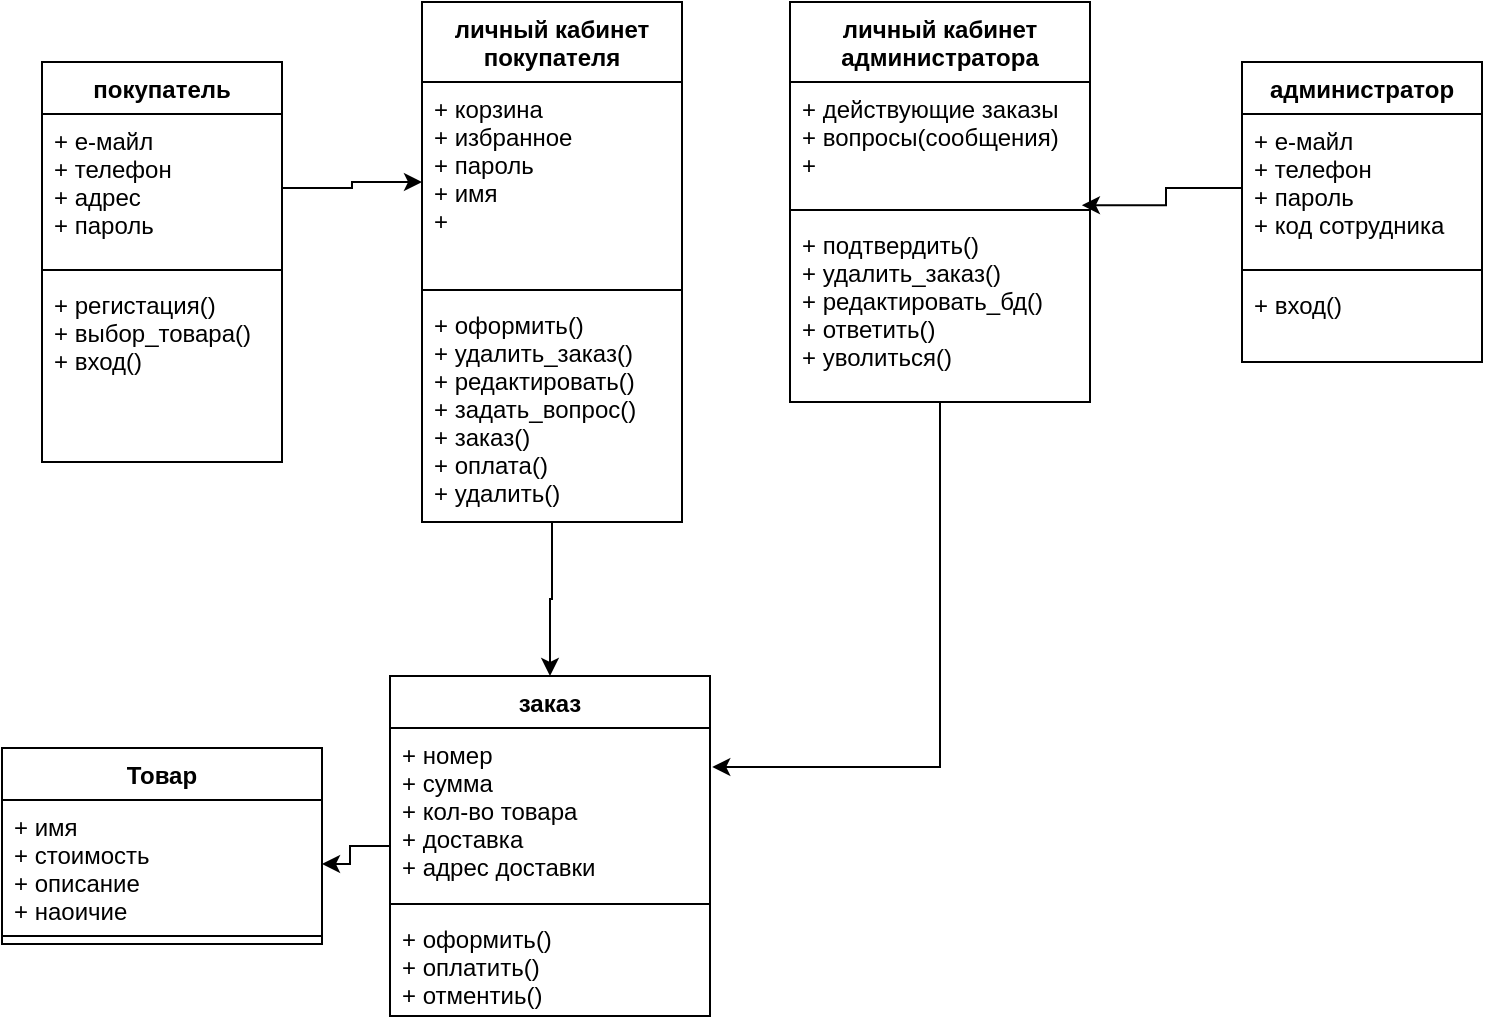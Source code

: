 <mxfile version="20.8.18" type="github"><diagram name="Страница 1" id="SfZ9MawO3-DPI9Gm2fWj"><mxGraphModel dx="1187" dy="684" grid="1" gridSize="10" guides="1" tooltips="1" connect="1" arrows="1" fold="1" page="1" pageScale="1" pageWidth="827" pageHeight="1169" math="0" shadow="0"><root><mxCell id="0"/><mxCell id="1" parent="0"/><mxCell id="NzlVTYLZaPflXC4UO47L-4" value="покупатель" style="swimlane;fontStyle=1;align=center;verticalAlign=top;childLayout=stackLayout;horizontal=1;startSize=26;horizontalStack=0;resizeParent=1;resizeParentMax=0;resizeLast=0;collapsible=1;marginBottom=0;" parent="1" vertex="1"><mxGeometry x="40" y="120" width="120" height="200" as="geometry"/></mxCell><mxCell id="NzlVTYLZaPflXC4UO47L-5" value="+ е-майл&#10;+ телефон&#10;+ адрес&#10;+ пароль" style="text;strokeColor=none;fillColor=none;align=left;verticalAlign=top;spacingLeft=4;spacingRight=4;overflow=hidden;rotatable=0;points=[[0,0.5],[1,0.5]];portConstraint=eastwest;" parent="NzlVTYLZaPflXC4UO47L-4" vertex="1"><mxGeometry y="26" width="120" height="74" as="geometry"/></mxCell><mxCell id="NzlVTYLZaPflXC4UO47L-6" value="" style="line;strokeWidth=1;fillColor=none;align=left;verticalAlign=middle;spacingTop=-1;spacingLeft=3;spacingRight=3;rotatable=0;labelPosition=right;points=[];portConstraint=eastwest;strokeColor=inherit;" parent="NzlVTYLZaPflXC4UO47L-4" vertex="1"><mxGeometry y="100" width="120" height="8" as="geometry"/></mxCell><mxCell id="NzlVTYLZaPflXC4UO47L-7" value="+ регистация()&#10;+ выбор_товара()&#10;+ вход()" style="text;strokeColor=none;fillColor=none;align=left;verticalAlign=top;spacingLeft=4;spacingRight=4;overflow=hidden;rotatable=0;points=[[0,0.5],[1,0.5]];portConstraint=eastwest;" parent="NzlVTYLZaPflXC4UO47L-4" vertex="1"><mxGeometry y="108" width="120" height="92" as="geometry"/></mxCell><mxCell id="NzlVTYLZaPflXC4UO47L-8" value="администратор" style="swimlane;fontStyle=1;align=center;verticalAlign=top;childLayout=stackLayout;horizontal=1;startSize=26;horizontalStack=0;resizeParent=1;resizeParentMax=0;resizeLast=0;collapsible=1;marginBottom=0;" parent="1" vertex="1"><mxGeometry x="640" y="120" width="120" height="150" as="geometry"/></mxCell><mxCell id="NzlVTYLZaPflXC4UO47L-9" value="+ е-майл&#10;+ телефон&#10;+ пароль&#10;+ код сотрудника" style="text;strokeColor=none;fillColor=none;align=left;verticalAlign=top;spacingLeft=4;spacingRight=4;overflow=hidden;rotatable=0;points=[[0,0.5],[1,0.5]];portConstraint=eastwest;" parent="NzlVTYLZaPflXC4UO47L-8" vertex="1"><mxGeometry y="26" width="120" height="74" as="geometry"/></mxCell><mxCell id="NzlVTYLZaPflXC4UO47L-10" value="" style="line;strokeWidth=1;fillColor=none;align=left;verticalAlign=middle;spacingTop=-1;spacingLeft=3;spacingRight=3;rotatable=0;labelPosition=right;points=[];portConstraint=eastwest;strokeColor=inherit;" parent="NzlVTYLZaPflXC4UO47L-8" vertex="1"><mxGeometry y="100" width="120" height="8" as="geometry"/></mxCell><mxCell id="NzlVTYLZaPflXC4UO47L-11" value="+ вход()&#10;" style="text;strokeColor=none;fillColor=none;align=left;verticalAlign=top;spacingLeft=4;spacingRight=4;overflow=hidden;rotatable=0;points=[[0,0.5],[1,0.5]];portConstraint=eastwest;" parent="NzlVTYLZaPflXC4UO47L-8" vertex="1"><mxGeometry y="108" width="120" height="42" as="geometry"/></mxCell><mxCell id="NzlVTYLZaPflXC4UO47L-35" style="edgeStyle=orthogonalEdgeStyle;rounded=0;orthogonalLoop=1;jettySize=auto;html=1;" parent="1" source="NzlVTYLZaPflXC4UO47L-12" target="NzlVTYLZaPflXC4UO47L-28" edge="1"><mxGeometry relative="1" as="geometry"/></mxCell><mxCell id="NzlVTYLZaPflXC4UO47L-12" value="личный кабинет &#10;покупателя" style="swimlane;fontStyle=1;align=center;verticalAlign=top;childLayout=stackLayout;horizontal=1;startSize=40;horizontalStack=0;resizeParent=1;resizeParentMax=0;resizeLast=0;collapsible=1;marginBottom=0;" parent="1" vertex="1"><mxGeometry x="230" y="90" width="130" height="260" as="geometry"/></mxCell><mxCell id="NzlVTYLZaPflXC4UO47L-13" value="+ корзина&#10;+ избранное&#10;+ пароль&#10;+ имя&#10;+ &#10;" style="text;strokeColor=none;fillColor=none;align=left;verticalAlign=top;spacingLeft=4;spacingRight=4;overflow=hidden;rotatable=0;points=[[0,0.5],[1,0.5]];portConstraint=eastwest;" parent="NzlVTYLZaPflXC4UO47L-12" vertex="1"><mxGeometry y="40" width="130" height="100" as="geometry"/></mxCell><mxCell id="NzlVTYLZaPflXC4UO47L-14" value="" style="line;strokeWidth=1;fillColor=none;align=left;verticalAlign=middle;spacingTop=-1;spacingLeft=3;spacingRight=3;rotatable=0;labelPosition=right;points=[];portConstraint=eastwest;strokeColor=inherit;" parent="NzlVTYLZaPflXC4UO47L-12" vertex="1"><mxGeometry y="140" width="130" height="8" as="geometry"/></mxCell><mxCell id="NzlVTYLZaPflXC4UO47L-15" value="+ оформить()&#10;+ удалить_заказ()&#10;+ редактировать()&#10;+ задать_вопрос()&#10;+ заказ()&#10;+ оплата()&#10;+ удалить()" style="text;strokeColor=none;fillColor=none;align=left;verticalAlign=top;spacingLeft=4;spacingRight=4;overflow=hidden;rotatable=0;points=[[0,0.5],[1,0.5]];portConstraint=eastwest;" parent="NzlVTYLZaPflXC4UO47L-12" vertex="1"><mxGeometry y="148" width="130" height="112" as="geometry"/></mxCell><mxCell id="NzlVTYLZaPflXC4UO47L-37" style="edgeStyle=orthogonalEdgeStyle;rounded=0;orthogonalLoop=1;jettySize=auto;html=1;entryX=1.007;entryY=0.232;entryDx=0;entryDy=0;entryPerimeter=0;" parent="1" source="NzlVTYLZaPflXC4UO47L-16" target="NzlVTYLZaPflXC4UO47L-29" edge="1"><mxGeometry relative="1" as="geometry"/></mxCell><mxCell id="NzlVTYLZaPflXC4UO47L-16" value="личный кабинет &#10;администратора" style="swimlane;fontStyle=1;align=center;verticalAlign=top;childLayout=stackLayout;horizontal=1;startSize=40;horizontalStack=0;resizeParent=1;resizeParentMax=0;resizeLast=0;collapsible=1;marginBottom=0;" parent="1" vertex="1"><mxGeometry x="414" y="90" width="150" height="200" as="geometry"/></mxCell><mxCell id="NzlVTYLZaPflXC4UO47L-17" value="+ действующие заказы&#10;+ вопросы(сообщения)&#10;+ " style="text;strokeColor=none;fillColor=none;align=left;verticalAlign=top;spacingLeft=4;spacingRight=4;overflow=hidden;rotatable=0;points=[[0,0.5],[1,0.5]];portConstraint=eastwest;" parent="NzlVTYLZaPflXC4UO47L-16" vertex="1"><mxGeometry y="40" width="150" height="60" as="geometry"/></mxCell><mxCell id="NzlVTYLZaPflXC4UO47L-18" value="" style="line;strokeWidth=1;fillColor=none;align=left;verticalAlign=middle;spacingTop=-1;spacingLeft=3;spacingRight=3;rotatable=0;labelPosition=right;points=[];portConstraint=eastwest;strokeColor=inherit;" parent="NzlVTYLZaPflXC4UO47L-16" vertex="1"><mxGeometry y="100" width="150" height="8" as="geometry"/></mxCell><mxCell id="NzlVTYLZaPflXC4UO47L-19" value="+ подтвердить()&#10;+ удалить_заказ()&#10;+ редактировать_бд()&#10;+ ответить()&#10;+ уволиться()" style="text;strokeColor=none;fillColor=none;align=left;verticalAlign=top;spacingLeft=4;spacingRight=4;overflow=hidden;rotatable=0;points=[[0,0.5],[1,0.5]];portConstraint=eastwest;" parent="NzlVTYLZaPflXC4UO47L-16" vertex="1"><mxGeometry y="108" width="150" height="92" as="geometry"/></mxCell><mxCell id="NzlVTYLZaPflXC4UO47L-24" value="Товар" style="swimlane;fontStyle=1;align=center;verticalAlign=top;childLayout=stackLayout;horizontal=1;startSize=26;horizontalStack=0;resizeParent=1;resizeParentMax=0;resizeLast=0;collapsible=1;marginBottom=0;" parent="1" vertex="1"><mxGeometry x="20" y="463" width="160" height="98" as="geometry"/></mxCell><mxCell id="NzlVTYLZaPflXC4UO47L-25" value="+ имя&#10;+ стоимость&#10;+ описание&#10;+ наоичие" style="text;strokeColor=none;fillColor=none;align=left;verticalAlign=top;spacingLeft=4;spacingRight=4;overflow=hidden;rotatable=0;points=[[0,0.5],[1,0.5]];portConstraint=eastwest;" parent="NzlVTYLZaPflXC4UO47L-24" vertex="1"><mxGeometry y="26" width="160" height="64" as="geometry"/></mxCell><mxCell id="NzlVTYLZaPflXC4UO47L-26" value="" style="line;strokeWidth=1;fillColor=none;align=left;verticalAlign=middle;spacingTop=-1;spacingLeft=3;spacingRight=3;rotatable=0;labelPosition=right;points=[];portConstraint=eastwest;strokeColor=inherit;" parent="NzlVTYLZaPflXC4UO47L-24" vertex="1"><mxGeometry y="90" width="160" height="8" as="geometry"/></mxCell><mxCell id="NzlVTYLZaPflXC4UO47L-34" style="edgeStyle=orthogonalEdgeStyle;rounded=0;orthogonalLoop=1;jettySize=auto;html=1;entryX=1;entryY=0.5;entryDx=0;entryDy=0;" parent="1" source="NzlVTYLZaPflXC4UO47L-28" target="NzlVTYLZaPflXC4UO47L-25" edge="1"><mxGeometry relative="1" as="geometry"/></mxCell><mxCell id="NzlVTYLZaPflXC4UO47L-28" value="заказ" style="swimlane;fontStyle=1;align=center;verticalAlign=top;childLayout=stackLayout;horizontal=1;startSize=26;horizontalStack=0;resizeParent=1;resizeParentMax=0;resizeLast=0;collapsible=1;marginBottom=0;" parent="1" vertex="1"><mxGeometry x="214" y="427" width="160" height="170" as="geometry"/></mxCell><mxCell id="NzlVTYLZaPflXC4UO47L-29" value="+ номер&#10;+ сумма&#10;+ кол-во товара&#10;+ доставка&#10;+ адрес доставки" style="text;strokeColor=none;fillColor=none;align=left;verticalAlign=top;spacingLeft=4;spacingRight=4;overflow=hidden;rotatable=0;points=[[0,0.5],[1,0.5]];portConstraint=eastwest;" parent="NzlVTYLZaPflXC4UO47L-28" vertex="1"><mxGeometry y="26" width="160" height="84" as="geometry"/></mxCell><mxCell id="NzlVTYLZaPflXC4UO47L-30" value="" style="line;strokeWidth=1;fillColor=none;align=left;verticalAlign=middle;spacingTop=-1;spacingLeft=3;spacingRight=3;rotatable=0;labelPosition=right;points=[];portConstraint=eastwest;strokeColor=inherit;" parent="NzlVTYLZaPflXC4UO47L-28" vertex="1"><mxGeometry y="110" width="160" height="8" as="geometry"/></mxCell><mxCell id="NzlVTYLZaPflXC4UO47L-31" value="+ оформить()&#10;+ оплатить()&#10;+ отментиь()" style="text;strokeColor=none;fillColor=none;align=left;verticalAlign=top;spacingLeft=4;spacingRight=4;overflow=hidden;rotatable=0;points=[[0,0.5],[1,0.5]];portConstraint=eastwest;" parent="NzlVTYLZaPflXC4UO47L-28" vertex="1"><mxGeometry y="118" width="160" height="52" as="geometry"/></mxCell><mxCell id="NzlVTYLZaPflXC4UO47L-32" style="edgeStyle=orthogonalEdgeStyle;rounded=0;orthogonalLoop=1;jettySize=auto;html=1;" parent="1" source="NzlVTYLZaPflXC4UO47L-5" target="NzlVTYLZaPflXC4UO47L-13" edge="1"><mxGeometry relative="1" as="geometry"/></mxCell><mxCell id="NzlVTYLZaPflXC4UO47L-33" style="edgeStyle=orthogonalEdgeStyle;rounded=0;orthogonalLoop=1;jettySize=auto;html=1;entryX=0.973;entryY=1.027;entryDx=0;entryDy=0;entryPerimeter=0;" parent="1" source="NzlVTYLZaPflXC4UO47L-9" target="NzlVTYLZaPflXC4UO47L-17" edge="1"><mxGeometry relative="1" as="geometry"/></mxCell></root></mxGraphModel></diagram></mxfile>